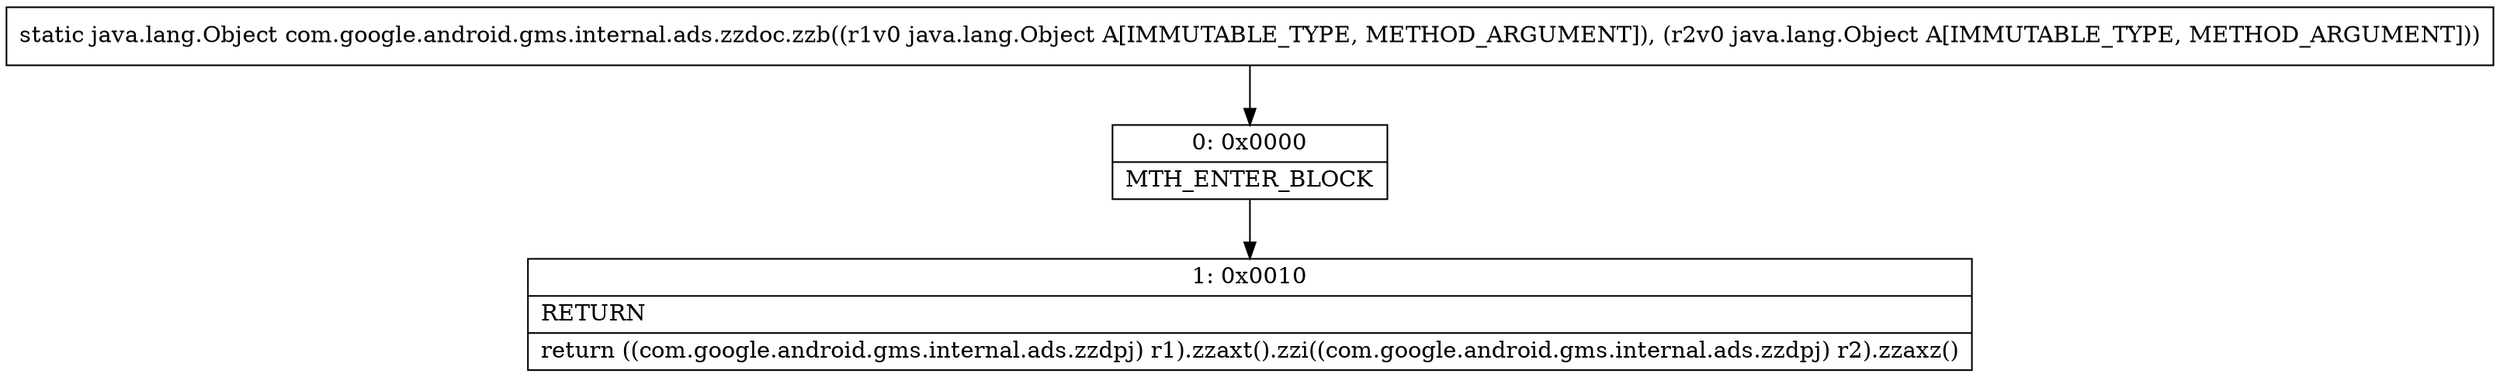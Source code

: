 digraph "CFG forcom.google.android.gms.internal.ads.zzdoc.zzb(Ljava\/lang\/Object;Ljava\/lang\/Object;)Ljava\/lang\/Object;" {
Node_0 [shape=record,label="{0\:\ 0x0000|MTH_ENTER_BLOCK\l}"];
Node_1 [shape=record,label="{1\:\ 0x0010|RETURN\l|return ((com.google.android.gms.internal.ads.zzdpj) r1).zzaxt().zzi((com.google.android.gms.internal.ads.zzdpj) r2).zzaxz()\l}"];
MethodNode[shape=record,label="{static java.lang.Object com.google.android.gms.internal.ads.zzdoc.zzb((r1v0 java.lang.Object A[IMMUTABLE_TYPE, METHOD_ARGUMENT]), (r2v0 java.lang.Object A[IMMUTABLE_TYPE, METHOD_ARGUMENT])) }"];
MethodNode -> Node_0;
Node_0 -> Node_1;
}


